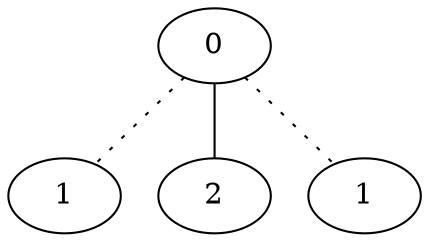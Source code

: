 graph {
a0[label=0];
a1[label=1];
a2[label=2];
a3[label=1];
a0 -- a1 [style=dotted];
a0 -- a2;
a0 -- a3 [style=dotted];
}
